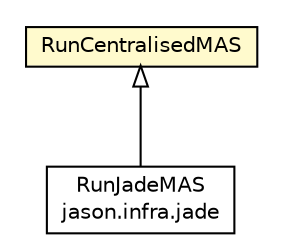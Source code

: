 #!/usr/local/bin/dot
#
# Class diagram 
# Generated by UMLGraph version R5_6_6-1-g9240c4 (http://www.umlgraph.org/)
#

digraph G {
	edge [fontname="Helvetica",fontsize=10,labelfontname="Helvetica",labelfontsize=10];
	node [fontname="Helvetica",fontsize=10,shape=plaintext];
	nodesep=0.25;
	ranksep=0.5;
	// jason.infra.centralised.RunCentralisedMAS
	c44434 [label=<<table title="jason.infra.centralised.RunCentralisedMAS" border="0" cellborder="1" cellspacing="0" cellpadding="2" port="p" bgcolor="lemonChiffon" href="./RunCentralisedMAS.html">
		<tr><td><table border="0" cellspacing="0" cellpadding="1">
<tr><td align="center" balign="center"> RunCentralisedMAS </td></tr>
		</table></td></tr>
		</table>>, URL="./RunCentralisedMAS.html", fontname="Helvetica", fontcolor="black", fontsize=10.0];
	// jason.infra.jade.RunJadeMAS
	c44446 [label=<<table title="jason.infra.jade.RunJadeMAS" border="0" cellborder="1" cellspacing="0" cellpadding="2" port="p" href="../jade/RunJadeMAS.html">
		<tr><td><table border="0" cellspacing="0" cellpadding="1">
<tr><td align="center" balign="center"> RunJadeMAS </td></tr>
<tr><td align="center" balign="center"> jason.infra.jade </td></tr>
		</table></td></tr>
		</table>>, URL="../jade/RunJadeMAS.html", fontname="Helvetica", fontcolor="black", fontsize=10.0];
	//jason.infra.jade.RunJadeMAS extends jason.infra.centralised.RunCentralisedMAS
	c44434:p -> c44446:p [dir=back,arrowtail=empty];
}

